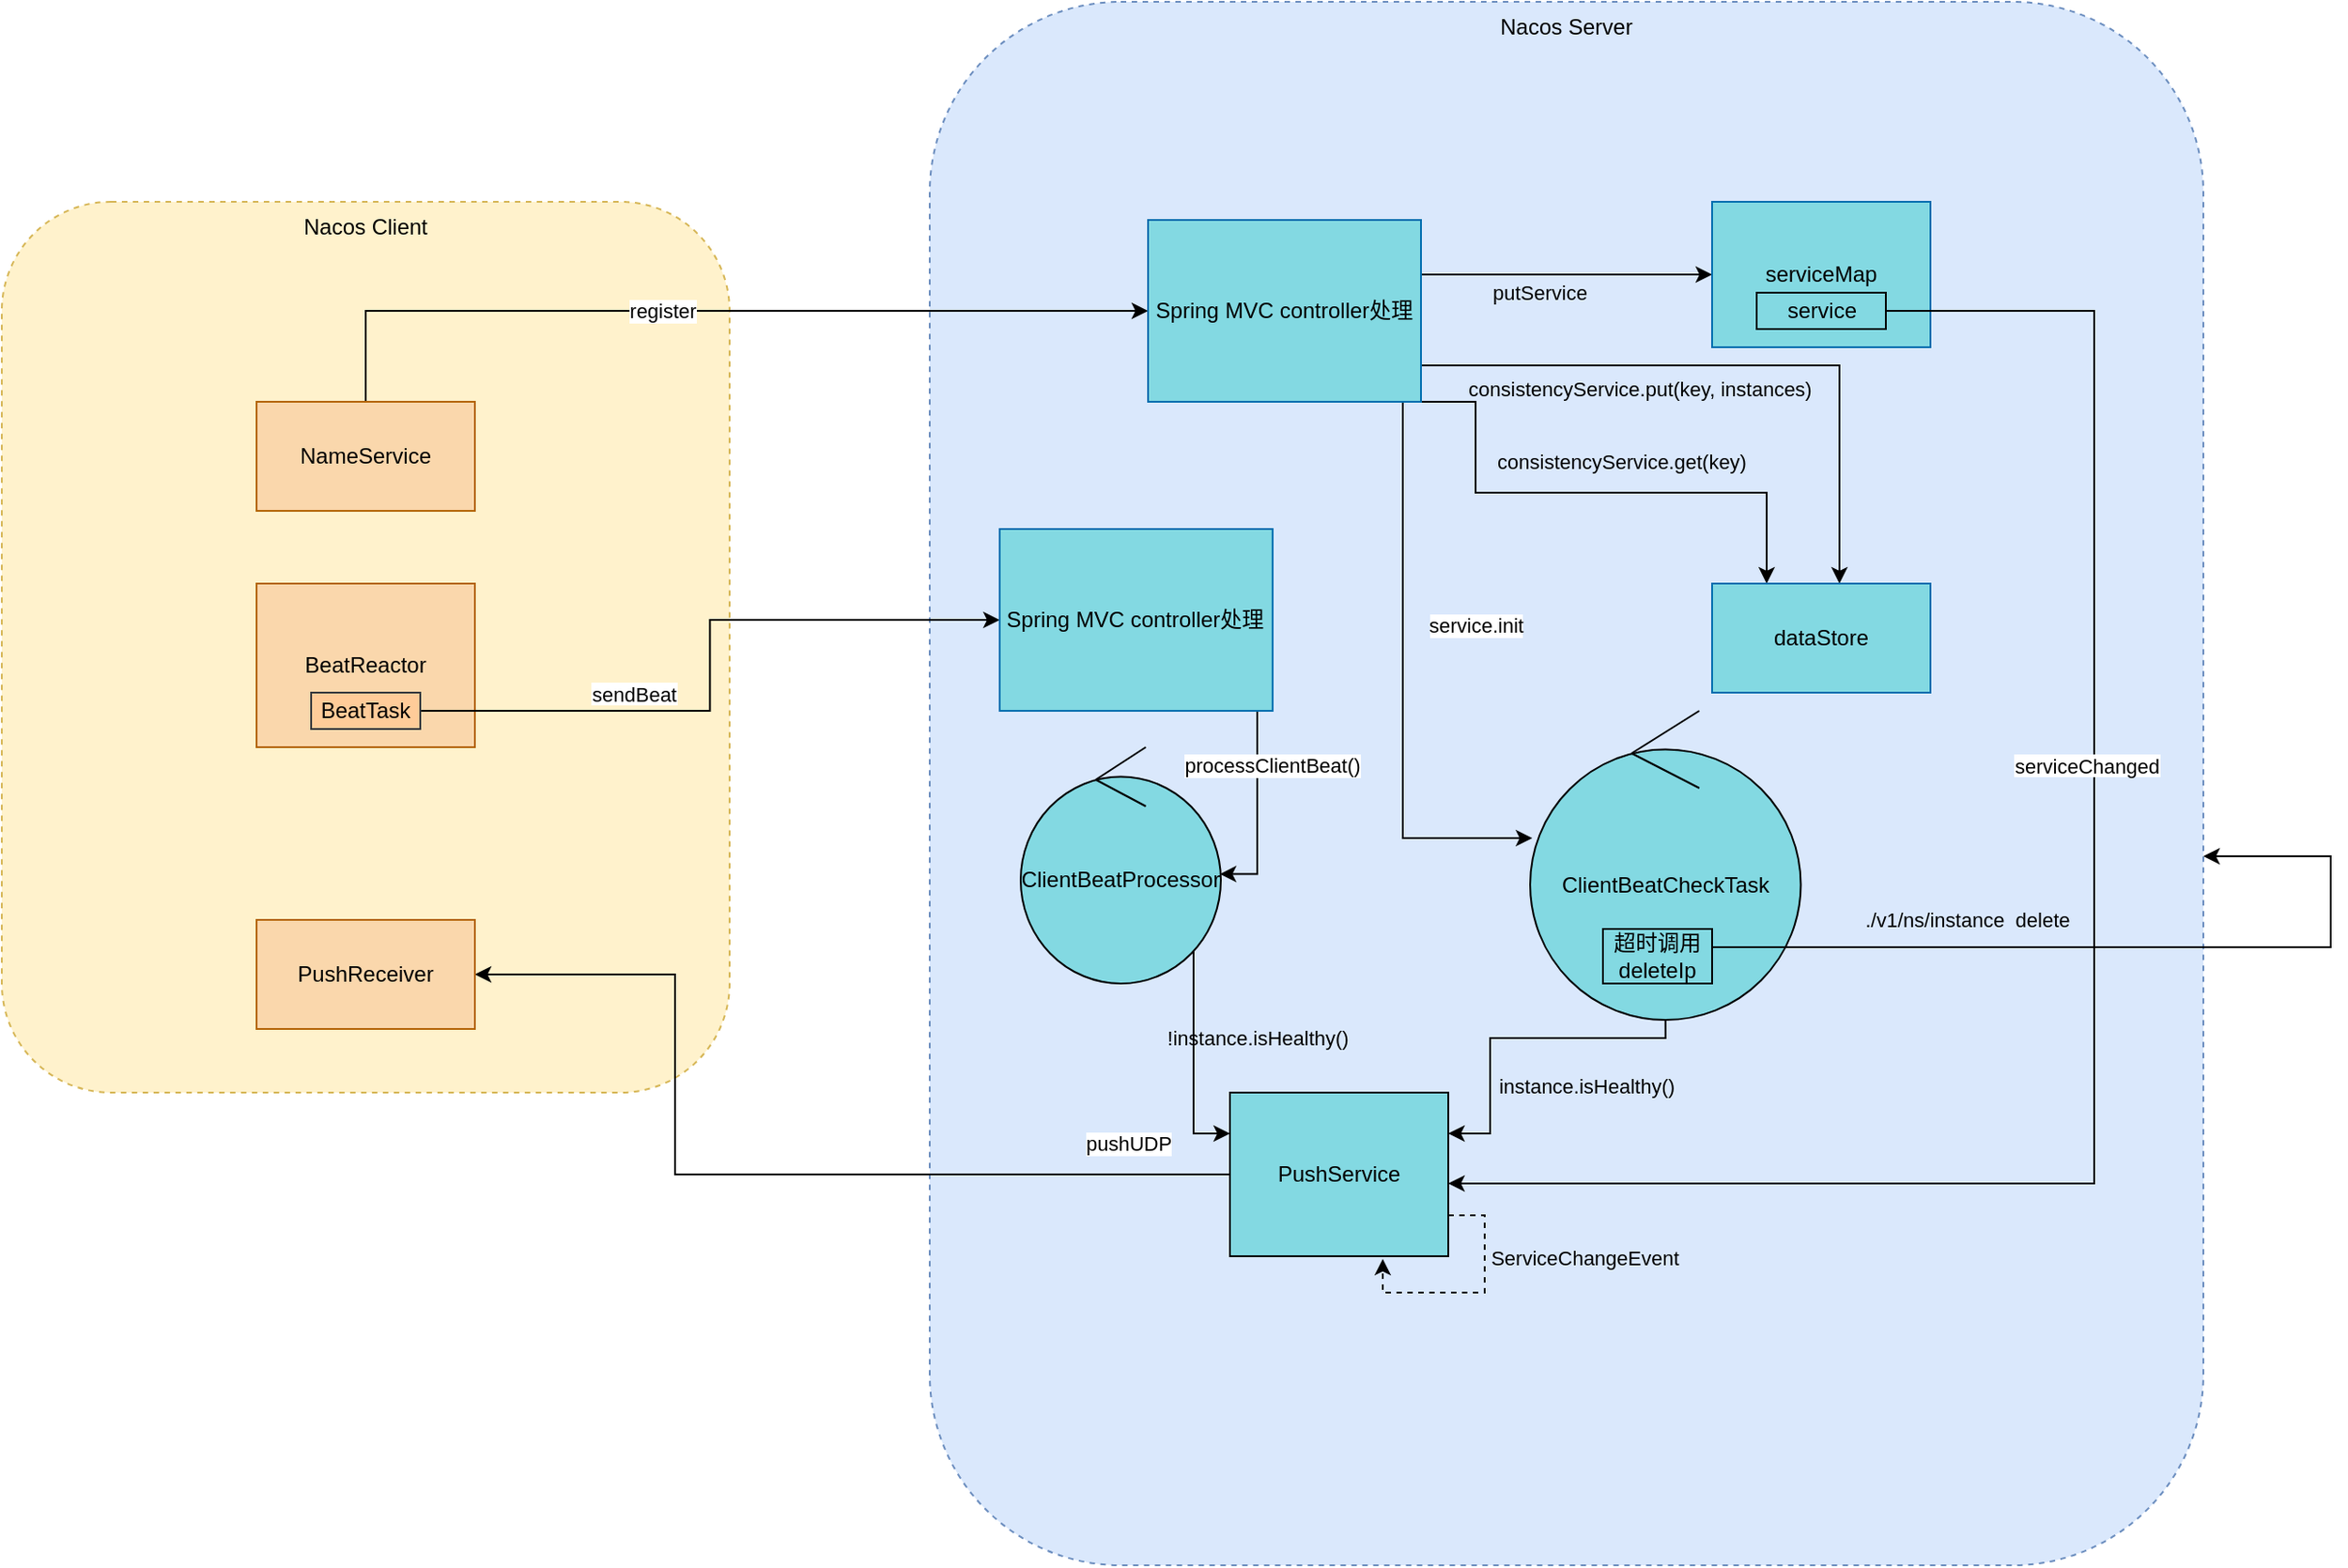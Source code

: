 <mxfile version="14.5.10" type="device"><diagram id="Wf9Tg3AiF54R-IjWlrbz" name="第 1 页"><mxGraphModel dx="1865" dy="500" grid="1" gridSize="10" guides="1" tooltips="1" connect="1" arrows="1" fold="1" page="1" pageScale="1" pageWidth="827" pageHeight="1169" math="0" shadow="0"><root><mxCell id="0"/><mxCell id="1" parent="0"/><mxCell id="tc9SeFjTgsCMW-3P-FNu-1" value="Nacos Server" style="rounded=1;whiteSpace=wrap;html=1;dashed=1;fillColor=#dae8fc;strokeColor=#6c8ebf;align=center;verticalAlign=top;" vertex="1" parent="1"><mxGeometry x="310" y="20" width="700" height="860" as="geometry"/></mxCell><mxCell id="tc9SeFjTgsCMW-3P-FNu-2" value="Nacos Client" style="rounded=1;whiteSpace=wrap;html=1;dashed=1;fillColor=#fff2cc;strokeColor=#d6b656;horizontal=1;verticalAlign=top;align=center;" vertex="1" parent="1"><mxGeometry x="-200" y="130" width="400" height="490" as="geometry"/></mxCell><mxCell id="tc9SeFjTgsCMW-3P-FNu-7" value="register" style="edgeStyle=orthogonalEdgeStyle;rounded=0;orthogonalLoop=1;jettySize=auto;html=1;fontColor=#000000;" edge="1" parent="1" source="tc9SeFjTgsCMW-3P-FNu-3" target="tc9SeFjTgsCMW-3P-FNu-5"><mxGeometry x="-0.114" relative="1" as="geometry"><Array as="points"><mxPoint y="190"/></Array><mxPoint as="offset"/></mxGeometry></mxCell><mxCell id="tc9SeFjTgsCMW-3P-FNu-3" value="NameService" style="rounded=0;whiteSpace=wrap;fillColor=#fad7ac;strokeColor=#b46504;" vertex="1" parent="1"><mxGeometry x="-60" y="240" width="120" height="60" as="geometry"/></mxCell><mxCell id="tc9SeFjTgsCMW-3P-FNu-9" style="edgeStyle=orthogonalEdgeStyle;rounded=0;orthogonalLoop=1;jettySize=auto;html=1;fontColor=#000000;" edge="1" parent="1" source="tc9SeFjTgsCMW-3P-FNu-5" target="tc9SeFjTgsCMW-3P-FNu-8"><mxGeometry relative="1" as="geometry"><Array as="points"><mxPoint x="650" y="170"/><mxPoint x="650" y="170"/></Array></mxGeometry></mxCell><mxCell id="tc9SeFjTgsCMW-3P-FNu-10" value="putService" style="edgeLabel;html=1;align=center;verticalAlign=middle;resizable=0;points=[];fontColor=#000000;labelBackgroundColor=none;" vertex="1" connectable="0" parent="tc9SeFjTgsCMW-3P-FNu-9"><mxGeometry x="0.227" relative="1" as="geometry"><mxPoint x="-33" y="10" as="offset"/></mxGeometry></mxCell><mxCell id="tc9SeFjTgsCMW-3P-FNu-12" style="edgeStyle=orthogonalEdgeStyle;rounded=0;orthogonalLoop=1;jettySize=auto;html=1;fontColor=#000000;" edge="1" parent="1" source="tc9SeFjTgsCMW-3P-FNu-5" target="tc9SeFjTgsCMW-3P-FNu-11"><mxGeometry relative="1" as="geometry"><Array as="points"><mxPoint x="570" y="480"/></Array></mxGeometry></mxCell><mxCell id="tc9SeFjTgsCMW-3P-FNu-13" value="service.init" style="edgeLabel;html=1;align=center;verticalAlign=middle;resizable=0;points=[];fontColor=#000000;" vertex="1" connectable="0" parent="tc9SeFjTgsCMW-3P-FNu-12"><mxGeometry x="-0.175" y="-1" relative="1" as="geometry"><mxPoint x="41" y="-6" as="offset"/></mxGeometry></mxCell><mxCell id="tc9SeFjTgsCMW-3P-FNu-15" style="edgeStyle=orthogonalEdgeStyle;rounded=0;orthogonalLoop=1;jettySize=auto;html=1;fontColor=#000000;exitX=1;exitY=0.75;exitDx=0;exitDy=0;" edge="1" parent="1" source="tc9SeFjTgsCMW-3P-FNu-5" target="tc9SeFjTgsCMW-3P-FNu-14"><mxGeometry relative="1" as="geometry"><mxPoint x="610" y="220" as="sourcePoint"/><Array as="points"><mxPoint x="580" y="220"/><mxPoint x="810" y="220"/></Array></mxGeometry></mxCell><mxCell id="tc9SeFjTgsCMW-3P-FNu-16" value="&lt;div&gt;&lt;span style=&quot;font-size: 11px&quot;&gt;consistencyService.put(key, instances)&lt;/span&gt;&lt;/div&gt;&lt;div&gt;&lt;br&gt;&lt;/div&gt;" style="edgeLabel;html=1;align=center;verticalAlign=middle;resizable=0;points=[];fontColor=#000000;labelBackgroundColor=none;" vertex="1" connectable="0" parent="tc9SeFjTgsCMW-3P-FNu-15"><mxGeometry x="-0.336" relative="1" as="geometry"><mxPoint x="7" y="20" as="offset"/></mxGeometry></mxCell><mxCell id="tc9SeFjTgsCMW-3P-FNu-17" style="edgeStyle=orthogonalEdgeStyle;rounded=0;orthogonalLoop=1;jettySize=auto;html=1;entryX=0.25;entryY=0;entryDx=0;entryDy=0;fontColor=#000000;exitX=0.999;exitY=0.838;exitDx=0;exitDy=0;exitPerimeter=0;" edge="1" parent="1" source="tc9SeFjTgsCMW-3P-FNu-5" target="tc9SeFjTgsCMW-3P-FNu-14"><mxGeometry relative="1" as="geometry"><Array as="points"><mxPoint x="580" y="240"/><mxPoint x="610" y="240"/><mxPoint x="610" y="290"/><mxPoint x="770" y="290"/></Array></mxGeometry></mxCell><mxCell id="tc9SeFjTgsCMW-3P-FNu-18" value="&lt;div&gt;&lt;span style=&quot;font-size: 11px&quot;&gt;consistencyService.get(key)&lt;/span&gt;&lt;/div&gt;&lt;div&gt;&lt;br&gt;&lt;/div&gt;" style="edgeLabel;html=1;align=center;verticalAlign=middle;resizable=0;points=[];fontColor=#000000;labelBackgroundColor=none;" vertex="1" connectable="0" parent="tc9SeFjTgsCMW-3P-FNu-17"><mxGeometry x="0.097" y="-2" relative="1" as="geometry"><mxPoint x="8" y="-12" as="offset"/></mxGeometry></mxCell><mxCell id="tc9SeFjTgsCMW-3P-FNu-5" value="Spring MVC controller处理" style="rounded=0;whiteSpace=wrap;strokeColor=#006EAF;fillColor=#83D9E2;" vertex="1" parent="1"><mxGeometry x="430" y="140" width="150" height="100" as="geometry"/></mxCell><mxCell id="tc9SeFjTgsCMW-3P-FNu-8" value="serviceMap" style="rounded=0;whiteSpace=wrap;strokeColor=#006EAF;fillColor=#83D9E2;" vertex="1" parent="1"><mxGeometry x="740" y="130" width="120" height="80" as="geometry"/></mxCell><mxCell id="tc9SeFjTgsCMW-3P-FNu-33" style="edgeStyle=orthogonalEdgeStyle;rounded=0;orthogonalLoop=1;jettySize=auto;html=1;entryX=1;entryY=0.25;entryDx=0;entryDy=0;labelBackgroundColor=#ffffff;fontColor=#000000;" edge="1" parent="1" source="tc9SeFjTgsCMW-3P-FNu-11" target="tc9SeFjTgsCMW-3P-FNu-23"><mxGeometry relative="1" as="geometry"><Array as="points"><mxPoint x="714" y="590"/><mxPoint x="618" y="590"/><mxPoint x="618" y="643"/></Array></mxGeometry></mxCell><mxCell id="tc9SeFjTgsCMW-3P-FNu-34" value="instance.isHealthy()" style="edgeLabel;align=center;verticalAlign=middle;resizable=0;points=[];fontColor=#000000;labelBackgroundColor=none;" vertex="1" connectable="0" parent="tc9SeFjTgsCMW-3P-FNu-33"><mxGeometry x="0.19" y="2" relative="1" as="geometry"><mxPoint x="51" y="24" as="offset"/></mxGeometry></mxCell><mxCell id="tc9SeFjTgsCMW-3P-FNu-11" value="ClientBeatCheckTask" style="ellipse;shape=umlControl;whiteSpace=wrap;html=1;labelBackgroundColor=none;fontColor=#000000;fillColor=#83D9E2;" vertex="1" parent="1"><mxGeometry x="640" y="410" width="148.75" height="170" as="geometry"/></mxCell><mxCell id="tc9SeFjTgsCMW-3P-FNu-14" value="dataStore" style="rounded=0;whiteSpace=wrap;strokeColor=#006EAF;fillColor=#83D9E2;" vertex="1" parent="1"><mxGeometry x="740" y="340" width="120" height="60" as="geometry"/></mxCell><mxCell id="tc9SeFjTgsCMW-3P-FNu-21" style="edgeStyle=orthogonalEdgeStyle;rounded=0;orthogonalLoop=1;jettySize=auto;html=1;fontColor=#000000;labelBackgroundColor=#ffffff;startArrow=none;" edge="1" parent="1" source="tc9SeFjTgsCMW-3P-FNu-19" target="tc9SeFjTgsCMW-3P-FNu-1"><mxGeometry relative="1" as="geometry"><mxPoint x="694.37" y="540" as="sourcePoint"/><mxPoint x="1039.97" y="410" as="targetPoint"/><Array as="points"><mxPoint x="1080" y="540"/><mxPoint x="1080" y="490"/></Array></mxGeometry></mxCell><mxCell id="tc9SeFjTgsCMW-3P-FNu-22" value="./v1/ns/instance&amp;nbsp; delete" style="edgeLabel;html=1;align=center;verticalAlign=middle;resizable=0;points=[];fontColor=#000000;labelBackgroundColor=none;" vertex="1" connectable="0" parent="tc9SeFjTgsCMW-3P-FNu-21"><mxGeometry x="0.844" y="-1" relative="1" as="geometry"><mxPoint x="-166" y="36" as="offset"/></mxGeometry></mxCell><mxCell id="tc9SeFjTgsCMW-3P-FNu-26" style="edgeStyle=orthogonalEdgeStyle;rounded=0;orthogonalLoop=1;jettySize=auto;html=1;labelBackgroundColor=#ffffff;fontColor=#000000;entryX=1;entryY=0.5;entryDx=0;entryDy=0;" edge="1" parent="1" source="tc9SeFjTgsCMW-3P-FNu-23" target="tc9SeFjTgsCMW-3P-FNu-40"><mxGeometry relative="1" as="geometry"><mxPoint x="150" y="470" as="targetPoint"/><Array as="points"><mxPoint x="170" y="665"/><mxPoint x="170" y="555"/></Array></mxGeometry></mxCell><mxCell id="tc9SeFjTgsCMW-3P-FNu-27" value="pushUDP" style="edgeLabel;html=1;align=center;verticalAlign=middle;resizable=0;points=[];fontColor=#000000;" vertex="1" connectable="0" parent="tc9SeFjTgsCMW-3P-FNu-26"><mxGeometry x="-0.495" y="-3" relative="1" as="geometry"><mxPoint x="76" y="-14" as="offset"/></mxGeometry></mxCell><mxCell id="tc9SeFjTgsCMW-3P-FNu-23" value="PushService" style="rounded=0;whiteSpace=wrap;html=1;labelBackgroundColor=none;fontColor=#000000;fillColor=#83D9E2;" vertex="1" parent="1"><mxGeometry x="475" y="620" width="120" height="90" as="geometry"/></mxCell><mxCell id="tc9SeFjTgsCMW-3P-FNu-19" value="超时调用deleteIp" style="rounded=0;whiteSpace=wrap;labelBackgroundColor=none;fontColor=#000000;fillColor=#83D9E2;" vertex="1" parent="1"><mxGeometry x="680" y="530" width="60" height="30" as="geometry"/></mxCell><mxCell id="tc9SeFjTgsCMW-3P-FNu-29" style="edgeStyle=orthogonalEdgeStyle;rounded=0;orthogonalLoop=1;jettySize=auto;html=1;labelBackgroundColor=#ffffff;fontColor=#000000;" edge="1" parent="1" source="tc9SeFjTgsCMW-3P-FNu-28" target="tc9SeFjTgsCMW-3P-FNu-23"><mxGeometry relative="1" as="geometry"><mxPoint x="595" y="595" as="targetPoint"/><Array as="points"><mxPoint x="950" y="190"/><mxPoint x="950" y="670"/></Array></mxGeometry></mxCell><mxCell id="tc9SeFjTgsCMW-3P-FNu-30" value="serviceChanged" style="edgeLabel;align=center;verticalAlign=middle;resizable=0;points=[];fontColor=#000000;" vertex="1" connectable="0" parent="tc9SeFjTgsCMW-3P-FNu-29"><mxGeometry x="-0.233" y="-4" relative="1" as="geometry"><mxPoint as="offset"/></mxGeometry></mxCell><mxCell id="tc9SeFjTgsCMW-3P-FNu-28" value="service" style="rounded=0;whiteSpace=wrap;html=1;labelBackgroundColor=none;fontColor=#000000;fillColor=#83D9E2;" vertex="1" parent="1"><mxGeometry x="764.5" y="180" width="71" height="20" as="geometry"/></mxCell><mxCell id="tc9SeFjTgsCMW-3P-FNu-31" style="edgeStyle=orthogonalEdgeStyle;rounded=0;orthogonalLoop=1;jettySize=auto;html=1;entryX=0.7;entryY=1.016;entryDx=0;entryDy=0;entryPerimeter=0;labelBackgroundColor=#ffffff;fontColor=#000000;exitX=1;exitY=0.75;exitDx=0;exitDy=0;dashed=1;" edge="1" parent="1" source="tc9SeFjTgsCMW-3P-FNu-23" target="tc9SeFjTgsCMW-3P-FNu-23"><mxGeometry relative="1" as="geometry"/></mxCell><mxCell id="tc9SeFjTgsCMW-3P-FNu-32" value="ServiceChangeEvent" style="edgeLabel;align=center;verticalAlign=middle;resizable=0;points=[];fontColor=#000000;labelBackgroundColor=none;" vertex="1" connectable="0" parent="tc9SeFjTgsCMW-3P-FNu-31"><mxGeometry x="-0.216" y="1" relative="1" as="geometry"><mxPoint x="54" y="-11" as="offset"/></mxGeometry></mxCell><mxCell id="tc9SeFjTgsCMW-3P-FNu-36" value="BeatReactor" style="rounded=0;whiteSpace=wrap;fillColor=#fad7ac;strokeColor=#b46504;" vertex="1" parent="1"><mxGeometry x="-60" y="340" width="120" height="90" as="geometry"/></mxCell><mxCell id="tc9SeFjTgsCMW-3P-FNu-38" style="edgeStyle=orthogonalEdgeStyle;rounded=0;orthogonalLoop=1;jettySize=auto;html=1;labelBackgroundColor=#ffffff;fontColor=#000000;entryX=0;entryY=0.5;entryDx=0;entryDy=0;" edge="1" parent="1" source="tc9SeFjTgsCMW-3P-FNu-37" target="tc9SeFjTgsCMW-3P-FNu-41"><mxGeometry relative="1" as="geometry"/></mxCell><mxCell id="tc9SeFjTgsCMW-3P-FNu-39" value="sendBeat" style="edgeLabel;align=center;verticalAlign=middle;resizable=0;points=[];fontColor=#000000;" vertex="1" connectable="0" parent="tc9SeFjTgsCMW-3P-FNu-38"><mxGeometry x="-0.374" y="-3" relative="1" as="geometry"><mxPoint x="2" y="-13" as="offset"/></mxGeometry></mxCell><mxCell id="tc9SeFjTgsCMW-3P-FNu-37" value="BeatTask" style="rounded=0;whiteSpace=wrap;labelBackgroundColor=none;fillColor=#ffcc99;strokeColor=#36393d;" vertex="1" parent="1"><mxGeometry x="-30" y="400" width="60" height="20" as="geometry"/></mxCell><mxCell id="tc9SeFjTgsCMW-3P-FNu-40" value="PushReceiver" style="rounded=0;whiteSpace=wrap;labelBackgroundColor=none;fillColor=#fad7ac;strokeColor=#b46504;" vertex="1" parent="1"><mxGeometry x="-60" y="525" width="120" height="60" as="geometry"/></mxCell><mxCell id="tc9SeFjTgsCMW-3P-FNu-43" style="edgeStyle=orthogonalEdgeStyle;rounded=0;orthogonalLoop=1;jettySize=auto;html=1;entryX=0.995;entryY=0.537;entryDx=0;entryDy=0;entryPerimeter=0;labelBackgroundColor=#ffffff;fontColor=#000000;" edge="1" parent="1" source="tc9SeFjTgsCMW-3P-FNu-41" target="tc9SeFjTgsCMW-3P-FNu-42"><mxGeometry relative="1" as="geometry"><Array as="points"><mxPoint x="490" y="500"/></Array></mxGeometry></mxCell><mxCell id="tc9SeFjTgsCMW-3P-FNu-44" value="&lt;div&gt;&lt;span style=&quot;font-size: 11px&quot;&gt;processClientBeat()&lt;/span&gt;&lt;/div&gt;" style="edgeLabel;html=1;align=center;verticalAlign=middle;resizable=0;points=[];fontColor=#000000;labelBackgroundColor=#ffffff;" vertex="1" connectable="0" parent="tc9SeFjTgsCMW-3P-FNu-43"><mxGeometry x="0.234" relative="1" as="geometry"><mxPoint x="8" y="-38" as="offset"/></mxGeometry></mxCell><mxCell id="tc9SeFjTgsCMW-3P-FNu-41" value="Spring MVC controller处理" style="rounded=0;whiteSpace=wrap;strokeColor=#006EAF;fillColor=#83D9E2;" vertex="1" parent="1"><mxGeometry x="348.44" y="310" width="150" height="100" as="geometry"/></mxCell><mxCell id="tc9SeFjTgsCMW-3P-FNu-45" style="edgeStyle=orthogonalEdgeStyle;rounded=0;orthogonalLoop=1;jettySize=auto;html=1;entryX=0;entryY=0.25;entryDx=0;entryDy=0;labelBackgroundColor=#ffffff;fontColor=#000000;" edge="1" parent="1" source="tc9SeFjTgsCMW-3P-FNu-42" target="tc9SeFjTgsCMW-3P-FNu-23"><mxGeometry relative="1" as="geometry"><Array as="points"><mxPoint x="455" y="643"/></Array></mxGeometry></mxCell><mxCell id="tc9SeFjTgsCMW-3P-FNu-46" value="&lt;div&gt;&lt;span style=&quot;font-size: 11px&quot;&gt;!instance.isHealthy()&lt;/span&gt;&lt;/div&gt;" style="edgeLabel;html=1;align=center;verticalAlign=middle;resizable=0;points=[];fontColor=#000000;labelBackgroundColor=none;" vertex="1" connectable="0" parent="tc9SeFjTgsCMW-3P-FNu-45"><mxGeometry x="0.038" y="3" relative="1" as="geometry"><mxPoint x="32" y="-14" as="offset"/></mxGeometry></mxCell><mxCell id="tc9SeFjTgsCMW-3P-FNu-42" value="ClientBeatProcessor" style="ellipse;shape=umlControl;whiteSpace=wrap;html=1;labelBackgroundColor=none;fontColor=#000000;fillColor=#83D9E2;" vertex="1" parent="1"><mxGeometry x="360" y="430" width="110" height="130" as="geometry"/></mxCell></root></mxGraphModel></diagram></mxfile>